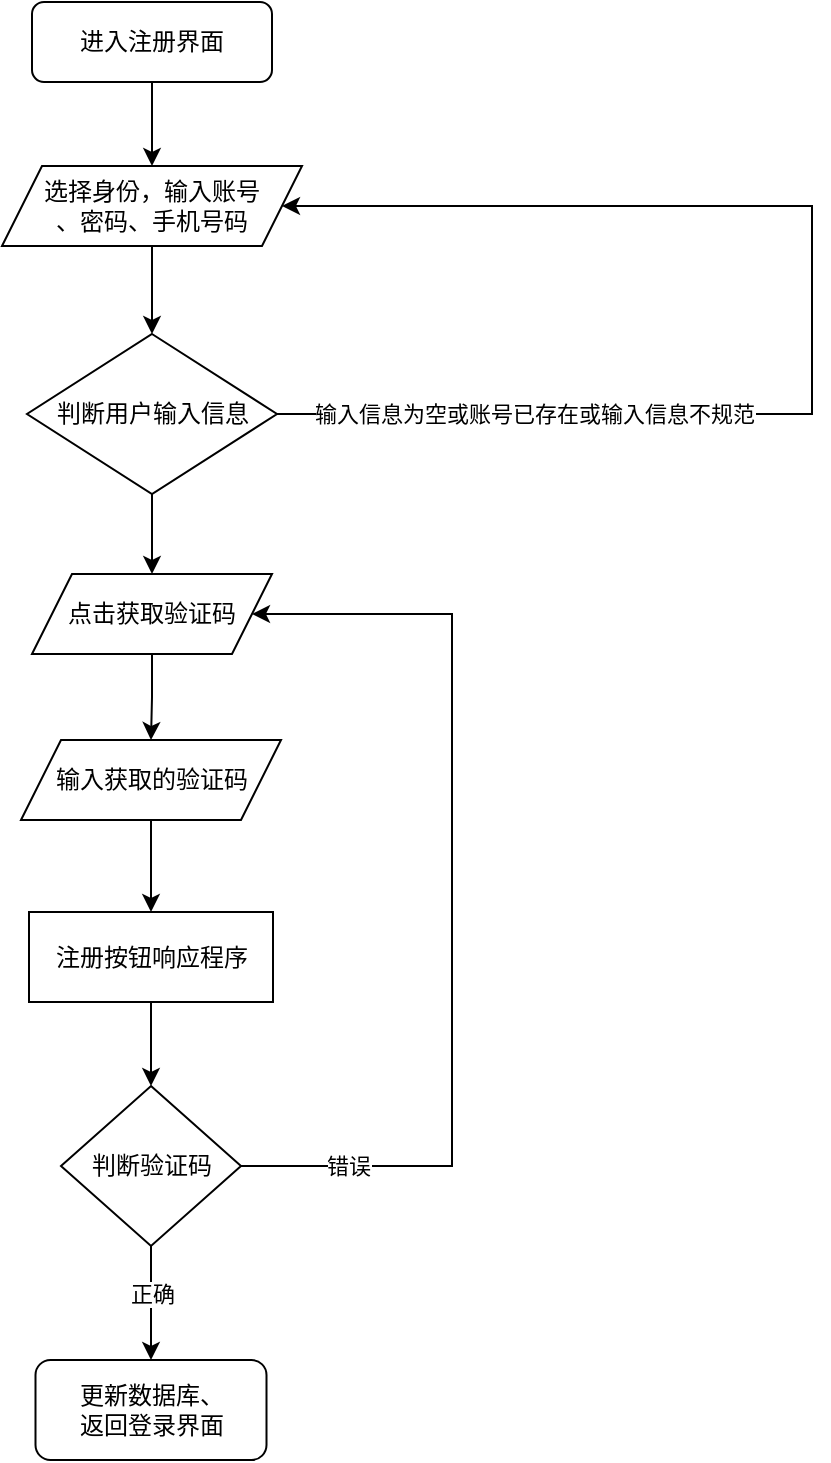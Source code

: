 <mxfile version="20.5.3" type="device"><diagram id="C5RBs43oDa-KdzZeNtuy" name="Page-1"><mxGraphModel dx="679" dy="477" grid="1" gridSize="10" guides="1" tooltips="1" connect="1" arrows="1" fold="1" page="1" pageScale="1" pageWidth="827" pageHeight="1169" math="0" shadow="0"><root><mxCell id="WIyWlLk6GJQsqaUBKTNV-0"/><mxCell id="WIyWlLk6GJQsqaUBKTNV-1" parent="WIyWlLk6GJQsqaUBKTNV-0"/><mxCell id="z2XDC9NGcTYhZocQAZ66-3" style="edgeStyle=orthogonalEdgeStyle;rounded=0;orthogonalLoop=1;jettySize=auto;html=1;entryX=0.5;entryY=0;entryDx=0;entryDy=0;" parent="WIyWlLk6GJQsqaUBKTNV-1" source="WIyWlLk6GJQsqaUBKTNV-3" target="z2XDC9NGcTYhZocQAZ66-2" edge="1"><mxGeometry relative="1" as="geometry"/></mxCell><mxCell id="WIyWlLk6GJQsqaUBKTNV-3" value="进入注册界面" style="rounded=1;whiteSpace=wrap;html=1;fontSize=12;glass=0;strokeWidth=1;shadow=0;" parent="WIyWlLk6GJQsqaUBKTNV-1" vertex="1"><mxGeometry x="120" y="38" width="120" height="40" as="geometry"/></mxCell><mxCell id="z2XDC9NGcTYhZocQAZ66-5" style="edgeStyle=orthogonalEdgeStyle;rounded=0;orthogonalLoop=1;jettySize=auto;html=1;entryX=0.5;entryY=0;entryDx=0;entryDy=0;" parent="WIyWlLk6GJQsqaUBKTNV-1" source="z2XDC9NGcTYhZocQAZ66-2" target="z2XDC9NGcTYhZocQAZ66-4" edge="1"><mxGeometry relative="1" as="geometry"/></mxCell><mxCell id="z2XDC9NGcTYhZocQAZ66-2" value="选择身份，输入账号&lt;br&gt;、密码、手机号码" style="shape=parallelogram;perimeter=parallelogramPerimeter;whiteSpace=wrap;html=1;fixedSize=1;" parent="WIyWlLk6GJQsqaUBKTNV-1" vertex="1"><mxGeometry x="105" y="120" width="150" height="40" as="geometry"/></mxCell><mxCell id="z2XDC9NGcTYhZocQAZ66-6" style="edgeStyle=orthogonalEdgeStyle;rounded=0;orthogonalLoop=1;jettySize=auto;html=1;entryX=1;entryY=0.5;entryDx=0;entryDy=0;exitX=1;exitY=0.5;exitDx=0;exitDy=0;" parent="WIyWlLk6GJQsqaUBKTNV-1" source="z2XDC9NGcTYhZocQAZ66-4" target="z2XDC9NGcTYhZocQAZ66-2" edge="1"><mxGeometry relative="1" as="geometry"><Array as="points"><mxPoint x="510" y="244"/><mxPoint x="510" y="140"/></Array></mxGeometry></mxCell><mxCell id="z2XDC9NGcTYhZocQAZ66-7" value="输入信息为空或账号已存在或输入信息不规范" style="edgeLabel;html=1;align=center;verticalAlign=middle;resizable=0;points=[];" parent="z2XDC9NGcTYhZocQAZ66-6" vertex="1" connectable="0"><mxGeometry x="-0.808" y="3" relative="1" as="geometry"><mxPoint x="67" y="3" as="offset"/></mxGeometry></mxCell><mxCell id="z2XDC9NGcTYhZocQAZ66-16" style="edgeStyle=orthogonalEdgeStyle;rounded=0;orthogonalLoop=1;jettySize=auto;html=1;entryX=0.5;entryY=0;entryDx=0;entryDy=0;" parent="WIyWlLk6GJQsqaUBKTNV-1" source="z2XDC9NGcTYhZocQAZ66-4" target="z2XDC9NGcTYhZocQAZ66-14" edge="1"><mxGeometry relative="1" as="geometry"/></mxCell><mxCell id="z2XDC9NGcTYhZocQAZ66-4" value="判断用户输入信息" style="rhombus;whiteSpace=wrap;html=1;" parent="WIyWlLk6GJQsqaUBKTNV-1" vertex="1"><mxGeometry x="117.5" y="204" width="125" height="80" as="geometry"/></mxCell><mxCell id="z2XDC9NGcTYhZocQAZ66-22" style="edgeStyle=orthogonalEdgeStyle;rounded=0;orthogonalLoop=1;jettySize=auto;html=1;entryX=0.5;entryY=0;entryDx=0;entryDy=0;" parent="WIyWlLk6GJQsqaUBKTNV-1" source="z2XDC9NGcTYhZocQAZ66-10" target="z2XDC9NGcTYhZocQAZ66-21" edge="1"><mxGeometry relative="1" as="geometry"/></mxCell><mxCell id="z2XDC9NGcTYhZocQAZ66-10" value="输入获取的验证码" style="shape=parallelogram;perimeter=parallelogramPerimeter;whiteSpace=wrap;html=1;fixedSize=1;" parent="WIyWlLk6GJQsqaUBKTNV-1" vertex="1"><mxGeometry x="114.5" y="407" width="130" height="40" as="geometry"/></mxCell><mxCell id="z2XDC9NGcTYhZocQAZ66-18" value="错误" style="edgeStyle=orthogonalEdgeStyle;rounded=0;orthogonalLoop=1;jettySize=auto;html=1;entryX=1;entryY=0.5;entryDx=0;entryDy=0;exitX=1;exitY=0.5;exitDx=0;exitDy=0;" parent="WIyWlLk6GJQsqaUBKTNV-1" source="z2XDC9NGcTYhZocQAZ66-12" target="z2XDC9NGcTYhZocQAZ66-14" edge="1"><mxGeometry x="-0.78" relative="1" as="geometry"><Array as="points"><mxPoint x="330" y="620"/><mxPoint x="330" y="344"/></Array><mxPoint as="offset"/></mxGeometry></mxCell><mxCell id="N3tj7YURzsgmqVQpoNt6-1" value="正确" style="edgeStyle=orthogonalEdgeStyle;rounded=0;orthogonalLoop=1;jettySize=auto;html=1;entryX=0.5;entryY=0;entryDx=0;entryDy=0;" edge="1" parent="WIyWlLk6GJQsqaUBKTNV-1" source="z2XDC9NGcTYhZocQAZ66-12" target="N3tj7YURzsgmqVQpoNt6-4"><mxGeometry x="-0.158" relative="1" as="geometry"><mxPoint x="180" y="720" as="targetPoint"/><mxPoint as="offset"/></mxGeometry></mxCell><mxCell id="z2XDC9NGcTYhZocQAZ66-12" value="判断验证码" style="rhombus;whiteSpace=wrap;html=1;" parent="WIyWlLk6GJQsqaUBKTNV-1" vertex="1"><mxGeometry x="134.5" y="580" width="90" height="80" as="geometry"/></mxCell><mxCell id="z2XDC9NGcTYhZocQAZ66-17" style="edgeStyle=orthogonalEdgeStyle;rounded=0;orthogonalLoop=1;jettySize=auto;html=1;entryX=0.5;entryY=0;entryDx=0;entryDy=0;" parent="WIyWlLk6GJQsqaUBKTNV-1" source="z2XDC9NGcTYhZocQAZ66-14" target="z2XDC9NGcTYhZocQAZ66-10" edge="1"><mxGeometry relative="1" as="geometry"/></mxCell><mxCell id="z2XDC9NGcTYhZocQAZ66-14" value="点击获取验证码" style="shape=parallelogram;perimeter=parallelogramPerimeter;whiteSpace=wrap;html=1;fixedSize=1;" parent="WIyWlLk6GJQsqaUBKTNV-1" vertex="1"><mxGeometry x="120" y="324" width="120" height="40" as="geometry"/></mxCell><mxCell id="z2XDC9NGcTYhZocQAZ66-23" style="edgeStyle=orthogonalEdgeStyle;rounded=0;orthogonalLoop=1;jettySize=auto;html=1;entryX=0.5;entryY=0;entryDx=0;entryDy=0;" parent="WIyWlLk6GJQsqaUBKTNV-1" source="z2XDC9NGcTYhZocQAZ66-21" target="z2XDC9NGcTYhZocQAZ66-12" edge="1"><mxGeometry relative="1" as="geometry"/></mxCell><mxCell id="z2XDC9NGcTYhZocQAZ66-21" value="注册按钮响应程序" style="rounded=0;whiteSpace=wrap;html=1;" parent="WIyWlLk6GJQsqaUBKTNV-1" vertex="1"><mxGeometry x="118.5" y="493" width="122" height="45" as="geometry"/></mxCell><mxCell id="N3tj7YURzsgmqVQpoNt6-4" value="更新数据库、&lt;br&gt;返回登录界面" style="rounded=1;whiteSpace=wrap;html=1;" vertex="1" parent="WIyWlLk6GJQsqaUBKTNV-1"><mxGeometry x="121.75" y="717" width="115.5" height="50" as="geometry"/></mxCell></root></mxGraphModel></diagram></mxfile>